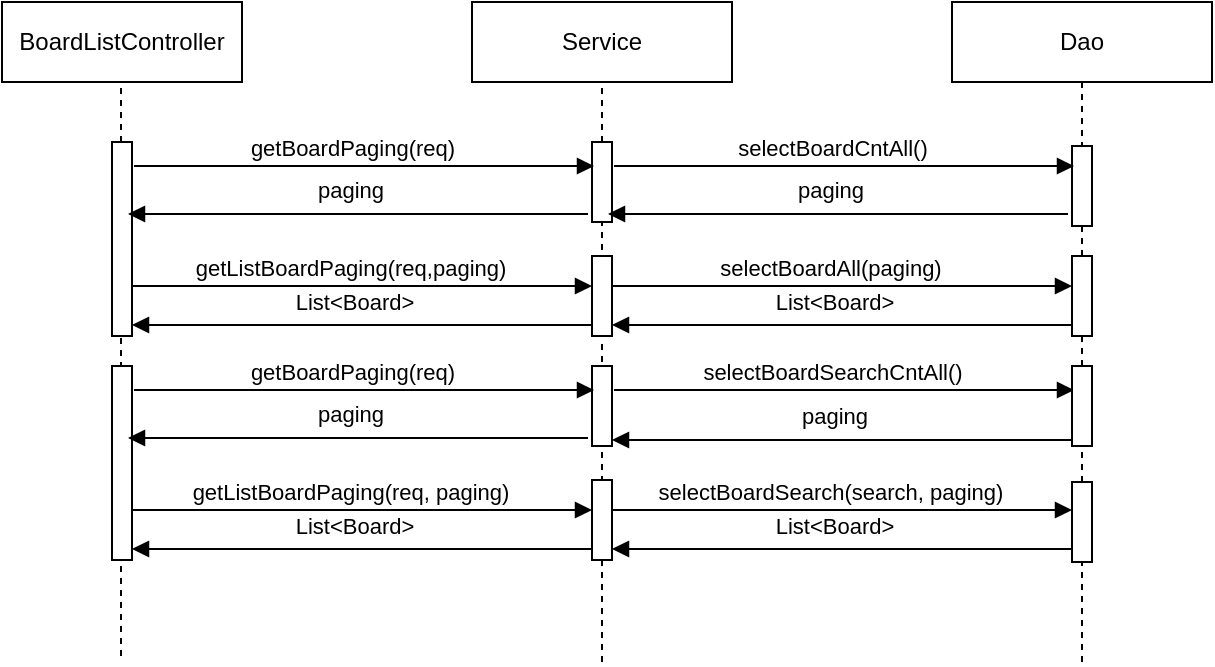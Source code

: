 <mxfile version="13.2.6" type="github">
  <diagram id="7vuC1bm-wXDalM8IOh89" name="Page-1">
    <mxGraphModel dx="1342" dy="585" grid="1" gridSize="10" guides="1" tooltips="1" connect="1" arrows="1" fold="1" page="1" pageScale="1" pageWidth="827" pageHeight="1169" math="0" shadow="0">
      <root>
        <mxCell id="0" />
        <mxCell id="1" parent="0" />
        <mxCell id="vkh2WeopgSVl-UBfCzke-1" value="BoardListController" style="rounded=0;whiteSpace=wrap;html=1;" parent="1" vertex="1">
          <mxGeometry x="25" y="40" width="120" height="40" as="geometry" />
        </mxCell>
        <mxCell id="vkh2WeopgSVl-UBfCzke-23" value="Service" style="rounded=0;whiteSpace=wrap;html=1;" parent="1" vertex="1">
          <mxGeometry x="260" y="40" width="130" height="40" as="geometry" />
        </mxCell>
        <mxCell id="vkh2WeopgSVl-UBfCzke-3" value="Dao" style="rounded=0;whiteSpace=wrap;html=1;" parent="1" vertex="1">
          <mxGeometry x="500" y="40" width="130" height="40" as="geometry" />
        </mxCell>
        <mxCell id="vkh2WeopgSVl-UBfCzke-9" value="" style="endArrow=none;dashed=1;html=1;" parent="1" edge="1">
          <mxGeometry width="50" height="50" relative="1" as="geometry">
            <mxPoint x="84.5" y="110" as="sourcePoint" />
            <mxPoint x="84.5" y="80" as="targetPoint" />
          </mxGeometry>
        </mxCell>
        <mxCell id="vkh2WeopgSVl-UBfCzke-27" value="" style="endArrow=none;dashed=1;html=1;" parent="1" edge="1">
          <mxGeometry width="50" height="50" relative="1" as="geometry">
            <mxPoint x="84.5" y="367" as="sourcePoint" />
            <mxPoint x="84.5" y="207" as="targetPoint" />
          </mxGeometry>
        </mxCell>
        <mxCell id="vkh2WeopgSVl-UBfCzke-30" value="" style="endArrow=none;dashed=1;html=1;entryX=0.5;entryY=1;entryDx=0;entryDy=0;" parent="1" target="vkh2WeopgSVl-UBfCzke-23" edge="1">
          <mxGeometry width="50" height="50" relative="1" as="geometry">
            <mxPoint x="325" y="110" as="sourcePoint" />
            <mxPoint x="320" y="270" as="targetPoint" />
          </mxGeometry>
        </mxCell>
        <mxCell id="vkh2WeopgSVl-UBfCzke-31" value="" style="endArrow=none;dashed=1;html=1;entryX=0.5;entryY=1;entryDx=0;entryDy=0;" parent="1" source="vkh2WeopgSVl-UBfCzke-54" target="vkh2WeopgSVl-UBfCzke-3" edge="1">
          <mxGeometry width="50" height="50" relative="1" as="geometry">
            <mxPoint x="565" y="370" as="sourcePoint" />
            <mxPoint x="335" y="90" as="targetPoint" />
          </mxGeometry>
        </mxCell>
        <mxCell id="vkh2WeopgSVl-UBfCzke-33" value="" style="endArrow=none;dashed=1;html=1;entryX=0.5;entryY=1;entryDx=0;entryDy=0;" parent="1" edge="1">
          <mxGeometry width="50" height="50" relative="1" as="geometry">
            <mxPoint x="325" y="170" as="sourcePoint" />
            <mxPoint x="325" y="150" as="targetPoint" />
          </mxGeometry>
        </mxCell>
        <mxCell id="vkh2WeopgSVl-UBfCzke-35" value="" style="endArrow=none;dashed=1;html=1;entryX=0.5;entryY=1;entryDx=0;entryDy=0;" parent="1" edge="1">
          <mxGeometry width="50" height="50" relative="1" as="geometry">
            <mxPoint x="325" y="370" as="sourcePoint" />
            <mxPoint x="325" y="210" as="targetPoint" />
          </mxGeometry>
        </mxCell>
        <mxCell id="vkh2WeopgSVl-UBfCzke-46" value="" style="html=1;points=[];perimeter=orthogonalPerimeter;" parent="1" vertex="1">
          <mxGeometry x="320" y="110" width="10" height="40" as="geometry" />
        </mxCell>
        <mxCell id="vkh2WeopgSVl-UBfCzke-47" value="" style="html=1;points=[];perimeter=orthogonalPerimeter;" parent="1" vertex="1">
          <mxGeometry x="80" y="110" width="10" height="97" as="geometry" />
        </mxCell>
        <mxCell id="vkh2WeopgSVl-UBfCzke-48" value="" style="html=1;points=[];perimeter=orthogonalPerimeter;" parent="1" vertex="1">
          <mxGeometry x="560" y="112" width="10" height="40" as="geometry" />
        </mxCell>
        <mxCell id="vkh2WeopgSVl-UBfCzke-49" value="getBoardPaging(req)" style="html=1;verticalAlign=bottom;endArrow=block;" parent="1" edge="1">
          <mxGeometry x="-0.058" width="80" relative="1" as="geometry">
            <mxPoint x="91" y="122.0" as="sourcePoint" />
            <mxPoint x="321" y="122.0" as="targetPoint" />
            <mxPoint as="offset" />
          </mxGeometry>
        </mxCell>
        <mxCell id="vkh2WeopgSVl-UBfCzke-50" value="selectBoardCntAll()" style="html=1;verticalAlign=bottom;endArrow=block;" parent="1" edge="1">
          <mxGeometry x="-0.058" width="80" relative="1" as="geometry">
            <mxPoint x="331" y="122.0" as="sourcePoint" />
            <mxPoint x="561" y="122.0" as="targetPoint" />
            <mxPoint as="offset" />
          </mxGeometry>
        </mxCell>
        <mxCell id="vkh2WeopgSVl-UBfCzke-51" value="paging" style="html=1;verticalAlign=bottom;endArrow=block;" parent="1" edge="1">
          <mxGeometry x="0.035" y="-3" width="80" relative="1" as="geometry">
            <mxPoint x="558" y="146" as="sourcePoint" />
            <mxPoint x="328" y="146" as="targetPoint" />
            <mxPoint as="offset" />
          </mxGeometry>
        </mxCell>
        <mxCell id="vkh2WeopgSVl-UBfCzke-52" value="paging" style="html=1;verticalAlign=bottom;endArrow=block;" parent="1" edge="1">
          <mxGeometry x="0.035" y="-3" width="80" relative="1" as="geometry">
            <mxPoint x="318" y="146" as="sourcePoint" />
            <mxPoint x="88" y="146" as="targetPoint" />
            <mxPoint as="offset" />
          </mxGeometry>
        </mxCell>
        <mxCell id="vkh2WeopgSVl-UBfCzke-53" value="" style="html=1;points=[];perimeter=orthogonalPerimeter;" parent="1" vertex="1">
          <mxGeometry x="320" y="167" width="10" height="40" as="geometry" />
        </mxCell>
        <mxCell id="vkh2WeopgSVl-UBfCzke-54" value="" style="html=1;points=[];perimeter=orthogonalPerimeter;" parent="1" vertex="1">
          <mxGeometry x="560" y="167" width="10" height="40" as="geometry" />
        </mxCell>
        <mxCell id="vkh2WeopgSVl-UBfCzke-55" value="" style="endArrow=none;dashed=1;html=1;entryX=0.5;entryY=1;entryDx=0;entryDy=0;" parent="1" source="vkh2WeopgSVl-UBfCzke-70" target="vkh2WeopgSVl-UBfCzke-54" edge="1">
          <mxGeometry width="50" height="50" relative="1" as="geometry">
            <mxPoint x="565" y="370" as="sourcePoint" />
            <mxPoint x="565" y="80" as="targetPoint" />
          </mxGeometry>
        </mxCell>
        <mxCell id="vkh2WeopgSVl-UBfCzke-56" value="getListBoardPaging(req,paging)" style="html=1;verticalAlign=bottom;endArrow=block;" parent="1" edge="1">
          <mxGeometry x="-0.058" width="80" relative="1" as="geometry">
            <mxPoint x="90" y="182.0" as="sourcePoint" />
            <mxPoint x="320" y="182.0" as="targetPoint" />
            <mxPoint as="offset" />
          </mxGeometry>
        </mxCell>
        <mxCell id="vkh2WeopgSVl-UBfCzke-57" value="List&amp;lt;Board&amp;gt;" style="html=1;verticalAlign=bottom;endArrow=block;" parent="1" edge="1">
          <mxGeometry x="0.035" y="-3" width="80" relative="1" as="geometry">
            <mxPoint x="320" y="201.5" as="sourcePoint" />
            <mxPoint x="90" y="201.5" as="targetPoint" />
            <mxPoint as="offset" />
          </mxGeometry>
        </mxCell>
        <mxCell id="vkh2WeopgSVl-UBfCzke-58" value="List&amp;lt;Board&amp;gt;" style="html=1;verticalAlign=bottom;endArrow=block;" parent="1" edge="1">
          <mxGeometry x="0.035" y="-3" width="80" relative="1" as="geometry">
            <mxPoint x="560" y="201.5" as="sourcePoint" />
            <mxPoint x="330" y="201.5" as="targetPoint" />
            <mxPoint as="offset" />
          </mxGeometry>
        </mxCell>
        <mxCell id="vkh2WeopgSVl-UBfCzke-59" value="selectBoardAll(paging)" style="html=1;verticalAlign=bottom;endArrow=block;" parent="1" edge="1">
          <mxGeometry x="-0.058" width="80" relative="1" as="geometry">
            <mxPoint x="330" y="182.0" as="sourcePoint" />
            <mxPoint x="560" y="182.0" as="targetPoint" />
            <mxPoint as="offset" />
          </mxGeometry>
        </mxCell>
        <mxCell id="vkh2WeopgSVl-UBfCzke-60" value="" style="html=1;points=[];perimeter=orthogonalPerimeter;" parent="1" vertex="1">
          <mxGeometry x="320" y="222" width="10" height="40" as="geometry" />
        </mxCell>
        <mxCell id="vkh2WeopgSVl-UBfCzke-61" value="" style="html=1;points=[];perimeter=orthogonalPerimeter;" parent="1" vertex="1">
          <mxGeometry x="80" y="222" width="10" height="97" as="geometry" />
        </mxCell>
        <mxCell id="vkh2WeopgSVl-UBfCzke-62" value="getBoardPaging(req)" style="html=1;verticalAlign=bottom;endArrow=block;" parent="1" edge="1">
          <mxGeometry x="-0.058" width="80" relative="1" as="geometry">
            <mxPoint x="91" y="234.0" as="sourcePoint" />
            <mxPoint x="321" y="234.0" as="targetPoint" />
            <mxPoint as="offset" />
          </mxGeometry>
        </mxCell>
        <mxCell id="vkh2WeopgSVl-UBfCzke-63" value="selectBoardSearchCntAll()" style="html=1;verticalAlign=bottom;endArrow=block;" parent="1" edge="1">
          <mxGeometry x="-0.058" width="80" relative="1" as="geometry">
            <mxPoint x="331" y="234.0" as="sourcePoint" />
            <mxPoint x="561" y="234.0" as="targetPoint" />
            <mxPoint as="offset" />
          </mxGeometry>
        </mxCell>
        <mxCell id="vkh2WeopgSVl-UBfCzke-64" value="paging" style="html=1;verticalAlign=bottom;endArrow=block;" parent="1" edge="1">
          <mxGeometry x="0.035" y="-3" width="80" relative="1" as="geometry">
            <mxPoint x="318" y="258" as="sourcePoint" />
            <mxPoint x="88" y="258" as="targetPoint" />
            <mxPoint as="offset" />
          </mxGeometry>
        </mxCell>
        <mxCell id="vkh2WeopgSVl-UBfCzke-65" value="" style="html=1;points=[];perimeter=orthogonalPerimeter;" parent="1" vertex="1">
          <mxGeometry x="320" y="279" width="10" height="40" as="geometry" />
        </mxCell>
        <mxCell id="vkh2WeopgSVl-UBfCzke-66" value="getListBoardPaging(req, paging)" style="html=1;verticalAlign=bottom;endArrow=block;" parent="1" edge="1">
          <mxGeometry x="-0.058" width="80" relative="1" as="geometry">
            <mxPoint x="90" y="294.0" as="sourcePoint" />
            <mxPoint x="320" y="294.0" as="targetPoint" />
            <mxPoint as="offset" />
          </mxGeometry>
        </mxCell>
        <mxCell id="vkh2WeopgSVl-UBfCzke-67" value="List&amp;lt;Board&amp;gt;" style="html=1;verticalAlign=bottom;endArrow=block;" parent="1" edge="1">
          <mxGeometry x="0.035" y="-3" width="80" relative="1" as="geometry">
            <mxPoint x="320" y="313.5" as="sourcePoint" />
            <mxPoint x="90" y="313.5" as="targetPoint" />
            <mxPoint as="offset" />
          </mxGeometry>
        </mxCell>
        <mxCell id="vkh2WeopgSVl-UBfCzke-68" value="List&amp;lt;Board&amp;gt;" style="html=1;verticalAlign=bottom;endArrow=block;" parent="1" edge="1">
          <mxGeometry x="0.035" y="-3" width="80" relative="1" as="geometry">
            <mxPoint x="560" y="313.5" as="sourcePoint" />
            <mxPoint x="330" y="313.5" as="targetPoint" />
            <mxPoint as="offset" />
          </mxGeometry>
        </mxCell>
        <mxCell id="vkh2WeopgSVl-UBfCzke-69" value="selectBoardSearch(search, paging)" style="html=1;verticalAlign=bottom;endArrow=block;" parent="1" edge="1">
          <mxGeometry x="-0.058" width="80" relative="1" as="geometry">
            <mxPoint x="330" y="294.0" as="sourcePoint" />
            <mxPoint x="560" y="294.0" as="targetPoint" />
            <mxPoint as="offset" />
          </mxGeometry>
        </mxCell>
        <mxCell id="vkh2WeopgSVl-UBfCzke-72" value="paging" style="html=1;verticalAlign=bottom;endArrow=block;" parent="1" edge="1">
          <mxGeometry x="0.035" y="-3" width="80" relative="1" as="geometry">
            <mxPoint x="560" y="259" as="sourcePoint" />
            <mxPoint x="330" y="259" as="targetPoint" />
            <mxPoint as="offset" />
          </mxGeometry>
        </mxCell>
        <mxCell id="vkh2WeopgSVl-UBfCzke-70" value="" style="html=1;points=[];perimeter=orthogonalPerimeter;" parent="1" vertex="1">
          <mxGeometry x="560" y="222" width="10" height="40" as="geometry" />
        </mxCell>
        <mxCell id="vkh2WeopgSVl-UBfCzke-73" value="" style="endArrow=none;dashed=1;html=1;entryX=0.5;entryY=1;entryDx=0;entryDy=0;" parent="1" source="vkh2WeopgSVl-UBfCzke-74" target="vkh2WeopgSVl-UBfCzke-70" edge="1">
          <mxGeometry width="50" height="50" relative="1" as="geometry">
            <mxPoint x="565" y="370" as="sourcePoint" />
            <mxPoint x="565" y="207" as="targetPoint" />
          </mxGeometry>
        </mxCell>
        <mxCell id="vkh2WeopgSVl-UBfCzke-74" value="" style="html=1;points=[];perimeter=orthogonalPerimeter;" parent="1" vertex="1">
          <mxGeometry x="560" y="280" width="10" height="40" as="geometry" />
        </mxCell>
        <mxCell id="vkh2WeopgSVl-UBfCzke-75" value="" style="endArrow=none;dashed=1;html=1;entryX=0.5;entryY=1;entryDx=0;entryDy=0;" parent="1" target="vkh2WeopgSVl-UBfCzke-74" edge="1">
          <mxGeometry width="50" height="50" relative="1" as="geometry">
            <mxPoint x="565" y="370" as="sourcePoint" />
            <mxPoint x="565" y="262" as="targetPoint" />
          </mxGeometry>
        </mxCell>
      </root>
    </mxGraphModel>
  </diagram>
</mxfile>
